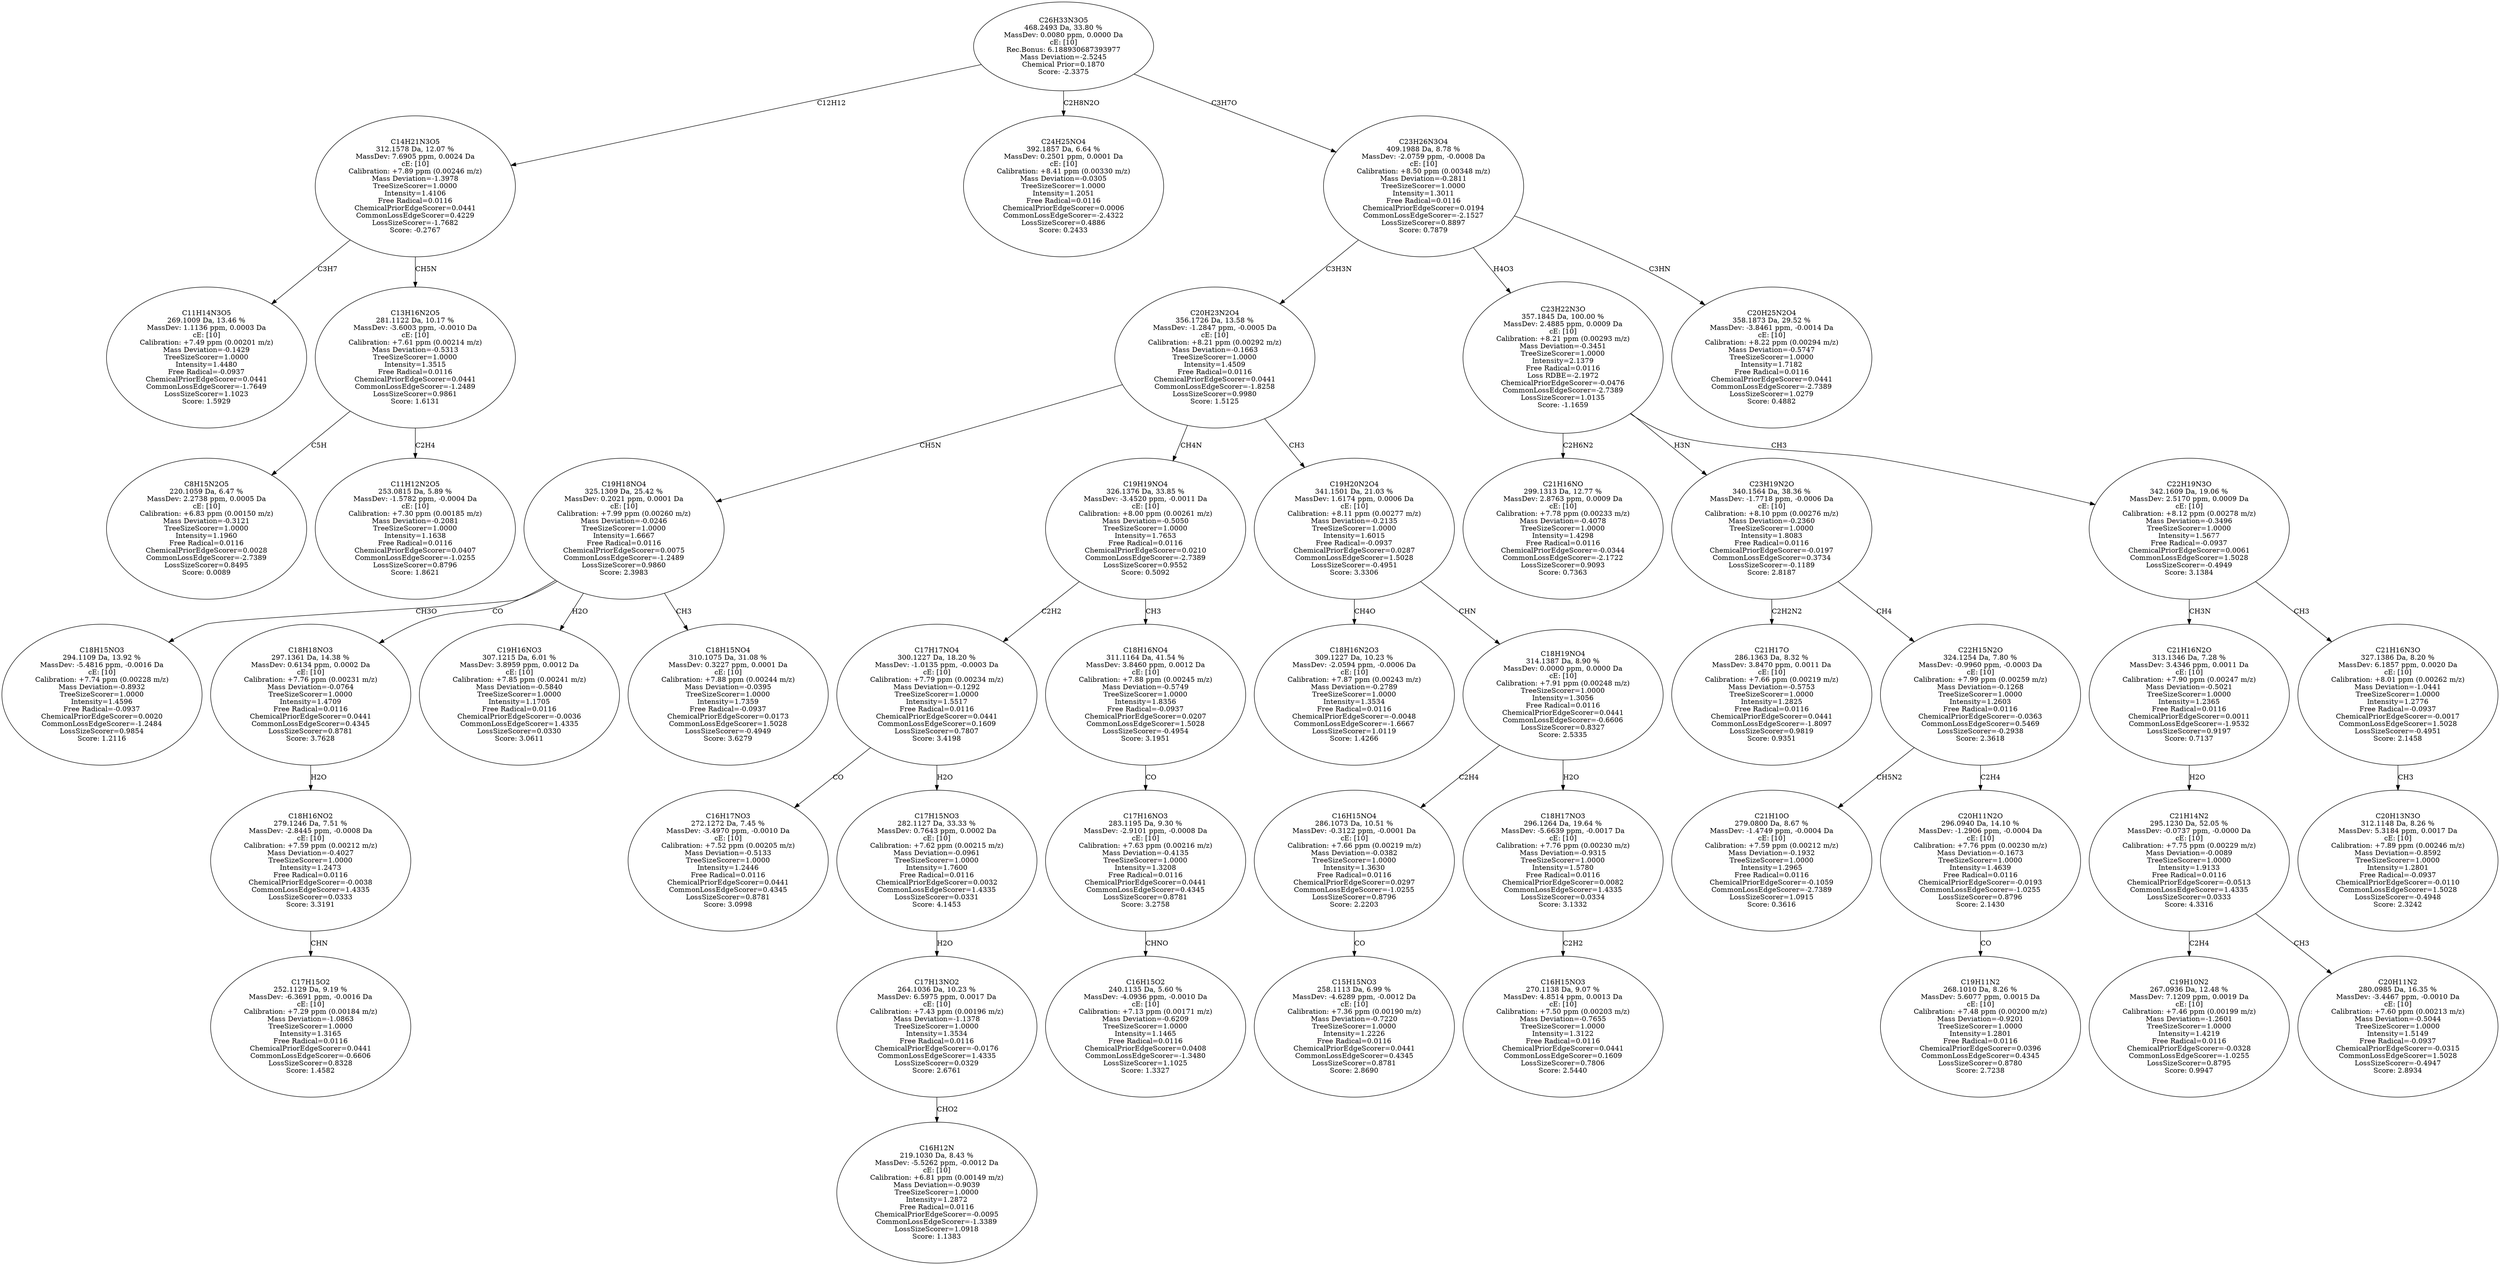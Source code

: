 strict digraph {
v1 [label="C11H14N3O5\n269.1009 Da, 13.46 %\nMassDev: 1.1136 ppm, 0.0003 Da\ncE: [10]\nCalibration: +7.49 ppm (0.00201 m/z)\nMass Deviation=-0.1429\nTreeSizeScorer=1.0000\nIntensity=1.4480\nFree Radical=-0.0937\nChemicalPriorEdgeScorer=0.0441\nCommonLossEdgeScorer=-1.7649\nLossSizeScorer=1.1023\nScore: 1.5929"];
v2 [label="C8H15N2O5\n220.1059 Da, 6.47 %\nMassDev: 2.2738 ppm, 0.0005 Da\ncE: [10]\nCalibration: +6.83 ppm (0.00150 m/z)\nMass Deviation=-0.3121\nTreeSizeScorer=1.0000\nIntensity=1.1960\nFree Radical=0.0116\nChemicalPriorEdgeScorer=0.0028\nCommonLossEdgeScorer=-2.7389\nLossSizeScorer=0.8495\nScore: 0.0089"];
v3 [label="C11H12N2O5\n253.0815 Da, 5.89 %\nMassDev: -1.5782 ppm, -0.0004 Da\ncE: [10]\nCalibration: +7.30 ppm (0.00185 m/z)\nMass Deviation=-0.2081\nTreeSizeScorer=1.0000\nIntensity=1.1638\nFree Radical=0.0116\nChemicalPriorEdgeScorer=0.0407\nCommonLossEdgeScorer=-1.0255\nLossSizeScorer=0.8796\nScore: 1.8621"];
v4 [label="C13H16N2O5\n281.1122 Da, 10.17 %\nMassDev: -3.6003 ppm, -0.0010 Da\ncE: [10]\nCalibration: +7.61 ppm (0.00214 m/z)\nMass Deviation=-0.5313\nTreeSizeScorer=1.0000\nIntensity=1.3515\nFree Radical=0.0116\nChemicalPriorEdgeScorer=0.0441\nCommonLossEdgeScorer=-1.2489\nLossSizeScorer=0.9861\nScore: 1.6131"];
v5 [label="C14H21N3O5\n312.1578 Da, 12.07 %\nMassDev: 7.6905 ppm, 0.0024 Da\ncE: [10]\nCalibration: +7.89 ppm (0.00246 m/z)\nMass Deviation=-1.3978\nTreeSizeScorer=1.0000\nIntensity=1.4106\nFree Radical=0.0116\nChemicalPriorEdgeScorer=0.0441\nCommonLossEdgeScorer=0.4229\nLossSizeScorer=-1.7682\nScore: -0.2767"];
v6 [label="C24H25NO4\n392.1857 Da, 6.64 %\nMassDev: 0.2501 ppm, 0.0001 Da\ncE: [10]\nCalibration: +8.41 ppm (0.00330 m/z)\nMass Deviation=-0.0305\nTreeSizeScorer=1.0000\nIntensity=1.2051\nFree Radical=0.0116\nChemicalPriorEdgeScorer=0.0006\nCommonLossEdgeScorer=-2.4322\nLossSizeScorer=0.4886\nScore: 0.2433"];
v7 [label="C18H15NO3\n294.1109 Da, 13.92 %\nMassDev: -5.4816 ppm, -0.0016 Da\ncE: [10]\nCalibration: +7.74 ppm (0.00228 m/z)\nMass Deviation=-0.8932\nTreeSizeScorer=1.0000\nIntensity=1.4596\nFree Radical=-0.0937\nChemicalPriorEdgeScorer=0.0020\nCommonLossEdgeScorer=-1.2484\nLossSizeScorer=0.9854\nScore: 1.2116"];
v8 [label="C17H15O2\n252.1129 Da, 9.19 %\nMassDev: -6.3691 ppm, -0.0016 Da\ncE: [10]\nCalibration: +7.29 ppm (0.00184 m/z)\nMass Deviation=-1.0863\nTreeSizeScorer=1.0000\nIntensity=1.3165\nFree Radical=0.0116\nChemicalPriorEdgeScorer=0.0441\nCommonLossEdgeScorer=-0.6606\nLossSizeScorer=0.8328\nScore: 1.4582"];
v9 [label="C18H16NO2\n279.1246 Da, 7.51 %\nMassDev: -2.8445 ppm, -0.0008 Da\ncE: [10]\nCalibration: +7.59 ppm (0.00212 m/z)\nMass Deviation=-0.4027\nTreeSizeScorer=1.0000\nIntensity=1.2473\nFree Radical=0.0116\nChemicalPriorEdgeScorer=-0.0038\nCommonLossEdgeScorer=1.4335\nLossSizeScorer=0.0333\nScore: 3.3191"];
v10 [label="C18H18NO3\n297.1361 Da, 14.38 %\nMassDev: 0.6134 ppm, 0.0002 Da\ncE: [10]\nCalibration: +7.76 ppm (0.00231 m/z)\nMass Deviation=-0.0764\nTreeSizeScorer=1.0000\nIntensity=1.4709\nFree Radical=0.0116\nChemicalPriorEdgeScorer=0.0441\nCommonLossEdgeScorer=0.4345\nLossSizeScorer=0.8781\nScore: 3.7628"];
v11 [label="C19H16NO3\n307.1215 Da, 6.01 %\nMassDev: 3.8959 ppm, 0.0012 Da\ncE: [10]\nCalibration: +7.85 ppm (0.00241 m/z)\nMass Deviation=-0.5840\nTreeSizeScorer=1.0000\nIntensity=1.1705\nFree Radical=0.0116\nChemicalPriorEdgeScorer=-0.0036\nCommonLossEdgeScorer=1.4335\nLossSizeScorer=0.0330\nScore: 3.0611"];
v12 [label="C18H15NO4\n310.1075 Da, 31.08 %\nMassDev: 0.3227 ppm, 0.0001 Da\ncE: [10]\nCalibration: +7.88 ppm (0.00244 m/z)\nMass Deviation=-0.0395\nTreeSizeScorer=1.0000\nIntensity=1.7359\nFree Radical=-0.0937\nChemicalPriorEdgeScorer=0.0173\nCommonLossEdgeScorer=1.5028\nLossSizeScorer=-0.4949\nScore: 3.6279"];
v13 [label="C19H18NO4\n325.1309 Da, 25.42 %\nMassDev: 0.2021 ppm, 0.0001 Da\ncE: [10]\nCalibration: +7.99 ppm (0.00260 m/z)\nMass Deviation=-0.0246\nTreeSizeScorer=1.0000\nIntensity=1.6667\nFree Radical=0.0116\nChemicalPriorEdgeScorer=0.0075\nCommonLossEdgeScorer=-1.2489\nLossSizeScorer=0.9860\nScore: 2.3983"];
v14 [label="C16H17NO3\n272.1272 Da, 7.45 %\nMassDev: -3.4970 ppm, -0.0010 Da\ncE: [10]\nCalibration: +7.52 ppm (0.00205 m/z)\nMass Deviation=-0.5133\nTreeSizeScorer=1.0000\nIntensity=1.2446\nFree Radical=0.0116\nChemicalPriorEdgeScorer=0.0441\nCommonLossEdgeScorer=0.4345\nLossSizeScorer=0.8781\nScore: 3.0998"];
v15 [label="C16H12N\n219.1030 Da, 8.43 %\nMassDev: -5.5262 ppm, -0.0012 Da\ncE: [10]\nCalibration: +6.81 ppm (0.00149 m/z)\nMass Deviation=-0.9039\nTreeSizeScorer=1.0000\nIntensity=1.2872\nFree Radical=0.0116\nChemicalPriorEdgeScorer=-0.0095\nCommonLossEdgeScorer=-1.3389\nLossSizeScorer=1.0918\nScore: 1.1383"];
v16 [label="C17H13NO2\n264.1036 Da, 10.23 %\nMassDev: 6.5975 ppm, 0.0017 Da\ncE: [10]\nCalibration: +7.43 ppm (0.00196 m/z)\nMass Deviation=-1.1378\nTreeSizeScorer=1.0000\nIntensity=1.3534\nFree Radical=0.0116\nChemicalPriorEdgeScorer=-0.0176\nCommonLossEdgeScorer=1.4335\nLossSizeScorer=0.0329\nScore: 2.6761"];
v17 [label="C17H15NO3\n282.1127 Da, 33.33 %\nMassDev: 0.7643 ppm, 0.0002 Da\ncE: [10]\nCalibration: +7.62 ppm (0.00215 m/z)\nMass Deviation=-0.0961\nTreeSizeScorer=1.0000\nIntensity=1.7600\nFree Radical=0.0116\nChemicalPriorEdgeScorer=0.0032\nCommonLossEdgeScorer=1.4335\nLossSizeScorer=0.0331\nScore: 4.1453"];
v18 [label="C17H17NO4\n300.1227 Da, 18.20 %\nMassDev: -1.0135 ppm, -0.0003 Da\ncE: [10]\nCalibration: +7.79 ppm (0.00234 m/z)\nMass Deviation=-0.1292\nTreeSizeScorer=1.0000\nIntensity=1.5517\nFree Radical=0.0116\nChemicalPriorEdgeScorer=0.0441\nCommonLossEdgeScorer=0.1609\nLossSizeScorer=0.7807\nScore: 3.4198"];
v19 [label="C16H15O2\n240.1135 Da, 5.60 %\nMassDev: -4.0936 ppm, -0.0010 Da\ncE: [10]\nCalibration: +7.13 ppm (0.00171 m/z)\nMass Deviation=-0.6209\nTreeSizeScorer=1.0000\nIntensity=1.1465\nFree Radical=0.0116\nChemicalPriorEdgeScorer=0.0408\nCommonLossEdgeScorer=-1.3480\nLossSizeScorer=1.1025\nScore: 1.3327"];
v20 [label="C17H16NO3\n283.1195 Da, 9.30 %\nMassDev: -2.9101 ppm, -0.0008 Da\ncE: [10]\nCalibration: +7.63 ppm (0.00216 m/z)\nMass Deviation=-0.4135\nTreeSizeScorer=1.0000\nIntensity=1.3208\nFree Radical=0.0116\nChemicalPriorEdgeScorer=0.0441\nCommonLossEdgeScorer=0.4345\nLossSizeScorer=0.8781\nScore: 3.2758"];
v21 [label="C18H16NO4\n311.1164 Da, 41.54 %\nMassDev: 3.8460 ppm, 0.0012 Da\ncE: [10]\nCalibration: +7.88 ppm (0.00245 m/z)\nMass Deviation=-0.5749\nTreeSizeScorer=1.0000\nIntensity=1.8356\nFree Radical=-0.0937\nChemicalPriorEdgeScorer=0.0207\nCommonLossEdgeScorer=1.5028\nLossSizeScorer=-0.4954\nScore: 3.1951"];
v22 [label="C19H19NO4\n326.1376 Da, 33.85 %\nMassDev: -3.4520 ppm, -0.0011 Da\ncE: [10]\nCalibration: +8.00 ppm (0.00261 m/z)\nMass Deviation=-0.5050\nTreeSizeScorer=1.0000\nIntensity=1.7653\nFree Radical=0.0116\nChemicalPriorEdgeScorer=0.0210\nCommonLossEdgeScorer=-2.7389\nLossSizeScorer=0.9552\nScore: 0.5092"];
v23 [label="C18H16N2O3\n309.1227 Da, 10.23 %\nMassDev: -2.0594 ppm, -0.0006 Da\ncE: [10]\nCalibration: +7.87 ppm (0.00243 m/z)\nMass Deviation=-0.2789\nTreeSizeScorer=1.0000\nIntensity=1.3534\nFree Radical=0.0116\nChemicalPriorEdgeScorer=-0.0048\nCommonLossEdgeScorer=-1.6667\nLossSizeScorer=1.0119\nScore: 1.4266"];
v24 [label="C15H15NO3\n258.1113 Da, 6.99 %\nMassDev: -4.6289 ppm, -0.0012 Da\ncE: [10]\nCalibration: +7.36 ppm (0.00190 m/z)\nMass Deviation=-0.7220\nTreeSizeScorer=1.0000\nIntensity=1.2226\nFree Radical=0.0116\nChemicalPriorEdgeScorer=0.0441\nCommonLossEdgeScorer=0.4345\nLossSizeScorer=0.8781\nScore: 2.8690"];
v25 [label="C16H15NO4\n286.1073 Da, 10.51 %\nMassDev: -0.3122 ppm, -0.0001 Da\ncE: [10]\nCalibration: +7.66 ppm (0.00219 m/z)\nMass Deviation=-0.0382\nTreeSizeScorer=1.0000\nIntensity=1.3630\nFree Radical=0.0116\nChemicalPriorEdgeScorer=0.0297\nCommonLossEdgeScorer=-1.0255\nLossSizeScorer=0.8796\nScore: 2.2203"];
v26 [label="C16H15NO3\n270.1138 Da, 9.07 %\nMassDev: 4.8514 ppm, 0.0013 Da\ncE: [10]\nCalibration: +7.50 ppm (0.00203 m/z)\nMass Deviation=-0.7655\nTreeSizeScorer=1.0000\nIntensity=1.3122\nFree Radical=0.0116\nChemicalPriorEdgeScorer=0.0441\nCommonLossEdgeScorer=0.1609\nLossSizeScorer=0.7806\nScore: 2.5440"];
v27 [label="C18H17NO3\n296.1264 Da, 19.64 %\nMassDev: -5.6639 ppm, -0.0017 Da\ncE: [10]\nCalibration: +7.76 ppm (0.00230 m/z)\nMass Deviation=-0.9315\nTreeSizeScorer=1.0000\nIntensity=1.5780\nFree Radical=0.0116\nChemicalPriorEdgeScorer=0.0082\nCommonLossEdgeScorer=1.4335\nLossSizeScorer=0.0334\nScore: 3.1332"];
v28 [label="C18H19NO4\n314.1387 Da, 8.90 %\nMassDev: 0.0000 ppm, 0.0000 Da\ncE: [10]\nCalibration: +7.91 ppm (0.00248 m/z)\nTreeSizeScorer=1.0000\nIntensity=1.3056\nFree Radical=0.0116\nChemicalPriorEdgeScorer=0.0441\nCommonLossEdgeScorer=-0.6606\nLossSizeScorer=0.8327\nScore: 2.5335"];
v29 [label="C19H20N2O4\n341.1501 Da, 21.03 %\nMassDev: 1.6174 ppm, 0.0006 Da\ncE: [10]\nCalibration: +8.11 ppm (0.00277 m/z)\nMass Deviation=-0.2135\nTreeSizeScorer=1.0000\nIntensity=1.6015\nFree Radical=-0.0937\nChemicalPriorEdgeScorer=0.0287\nCommonLossEdgeScorer=1.5028\nLossSizeScorer=-0.4951\nScore: 3.3306"];
v30 [label="C20H23N2O4\n356.1726 Da, 13.58 %\nMassDev: -1.2847 ppm, -0.0005 Da\ncE: [10]\nCalibration: +8.21 ppm (0.00292 m/z)\nMass Deviation=-0.1663\nTreeSizeScorer=1.0000\nIntensity=1.4509\nFree Radical=0.0116\nChemicalPriorEdgeScorer=0.0441\nCommonLossEdgeScorer=-1.8258\nLossSizeScorer=0.9980\nScore: 1.5125"];
v31 [label="C21H16NO\n299.1313 Da, 12.77 %\nMassDev: 2.8763 ppm, 0.0009 Da\ncE: [10]\nCalibration: +7.78 ppm (0.00233 m/z)\nMass Deviation=-0.4078\nTreeSizeScorer=1.0000\nIntensity=1.4298\nFree Radical=0.0116\nChemicalPriorEdgeScorer=-0.0344\nCommonLossEdgeScorer=-2.1722\nLossSizeScorer=0.9093\nScore: 0.7363"];
v32 [label="C21H17O\n286.1363 Da, 8.32 %\nMassDev: 3.8470 ppm, 0.0011 Da\ncE: [10]\nCalibration: +7.66 ppm (0.00219 m/z)\nMass Deviation=-0.5753\nTreeSizeScorer=1.0000\nIntensity=1.2825\nFree Radical=0.0116\nChemicalPriorEdgeScorer=0.0441\nCommonLossEdgeScorer=-1.8097\nLossSizeScorer=0.9819\nScore: 0.9351"];
v33 [label="C21H10O\n279.0800 Da, 8.67 %\nMassDev: -1.4749 ppm, -0.0004 Da\ncE: [10]\nCalibration: +7.59 ppm (0.00212 m/z)\nMass Deviation=-0.1932\nTreeSizeScorer=1.0000\nIntensity=1.2965\nFree Radical=0.0116\nChemicalPriorEdgeScorer=-0.1059\nCommonLossEdgeScorer=-2.7389\nLossSizeScorer=1.0915\nScore: 0.3616"];
v34 [label="C19H11N2\n268.1010 Da, 8.26 %\nMassDev: 5.6077 ppm, 0.0015 Da\ncE: [10]\nCalibration: +7.48 ppm (0.00200 m/z)\nMass Deviation=-0.9201\nTreeSizeScorer=1.0000\nIntensity=1.2801\nFree Radical=0.0116\nChemicalPriorEdgeScorer=0.0396\nCommonLossEdgeScorer=0.4345\nLossSizeScorer=0.8780\nScore: 2.7238"];
v35 [label="C20H11N2O\n296.0940 Da, 14.10 %\nMassDev: -1.2906 ppm, -0.0004 Da\ncE: [10]\nCalibration: +7.76 ppm (0.00230 m/z)\nMass Deviation=-0.1673\nTreeSizeScorer=1.0000\nIntensity=1.4639\nFree Radical=0.0116\nChemicalPriorEdgeScorer=-0.0193\nCommonLossEdgeScorer=-1.0255\nLossSizeScorer=0.8796\nScore: 2.1430"];
v36 [label="C22H15N2O\n324.1254 Da, 7.80 %\nMassDev: -0.9960 ppm, -0.0003 Da\ncE: [10]\nCalibration: +7.99 ppm (0.00259 m/z)\nMass Deviation=-0.1268\nTreeSizeScorer=1.0000\nIntensity=1.2603\nFree Radical=0.0116\nChemicalPriorEdgeScorer=-0.0363\nCommonLossEdgeScorer=0.5469\nLossSizeScorer=-0.2938\nScore: 2.3618"];
v37 [label="C23H19N2O\n340.1564 Da, 38.36 %\nMassDev: -1.7718 ppm, -0.0006 Da\ncE: [10]\nCalibration: +8.10 ppm (0.00276 m/z)\nMass Deviation=-0.2360\nTreeSizeScorer=1.0000\nIntensity=1.8083\nFree Radical=0.0116\nChemicalPriorEdgeScorer=-0.0197\nCommonLossEdgeScorer=0.3734\nLossSizeScorer=-0.1189\nScore: 2.8187"];
v38 [label="C19H10N2\n267.0936 Da, 12.48 %\nMassDev: 7.1209 ppm, 0.0019 Da\ncE: [10]\nCalibration: +7.46 ppm (0.00199 m/z)\nMass Deviation=-1.2601\nTreeSizeScorer=1.0000\nIntensity=1.4219\nFree Radical=0.0116\nChemicalPriorEdgeScorer=-0.0328\nCommonLossEdgeScorer=-1.0255\nLossSizeScorer=0.8795\nScore: 0.9947"];
v39 [label="C20H11N2\n280.0985 Da, 16.35 %\nMassDev: -3.4467 ppm, -0.0010 Da\ncE: [10]\nCalibration: +7.60 ppm (0.00213 m/z)\nMass Deviation=-0.5044\nTreeSizeScorer=1.0000\nIntensity=1.5149\nFree Radical=-0.0937\nChemicalPriorEdgeScorer=-0.0315\nCommonLossEdgeScorer=1.5028\nLossSizeScorer=-0.4947\nScore: 2.8934"];
v40 [label="C21H14N2\n295.1230 Da, 52.05 %\nMassDev: -0.0737 ppm, -0.0000 Da\ncE: [10]\nCalibration: +7.75 ppm (0.00229 m/z)\nMass Deviation=-0.0089\nTreeSizeScorer=1.0000\nIntensity=1.9133\nFree Radical=0.0116\nChemicalPriorEdgeScorer=-0.0513\nCommonLossEdgeScorer=1.4335\nLossSizeScorer=0.0333\nScore: 4.3316"];
v41 [label="C21H16N2O\n313.1346 Da, 7.28 %\nMassDev: 3.4346 ppm, 0.0011 Da\ncE: [10]\nCalibration: +7.90 ppm (0.00247 m/z)\nMass Deviation=-0.5021\nTreeSizeScorer=1.0000\nIntensity=1.2365\nFree Radical=0.0116\nChemicalPriorEdgeScorer=0.0011\nCommonLossEdgeScorer=-1.9532\nLossSizeScorer=0.9197\nScore: 0.7137"];
v42 [label="C20H13N3O\n312.1148 Da, 8.26 %\nMassDev: 5.3184 ppm, 0.0017 Da\ncE: [10]\nCalibration: +7.89 ppm (0.00246 m/z)\nMass Deviation=-0.8592\nTreeSizeScorer=1.0000\nIntensity=1.2801\nFree Radical=-0.0937\nChemicalPriorEdgeScorer=-0.0110\nCommonLossEdgeScorer=1.5028\nLossSizeScorer=-0.4948\nScore: 2.3242"];
v43 [label="C21H16N3O\n327.1386 Da, 8.20 %\nMassDev: 6.1857 ppm, 0.0020 Da\ncE: [10]\nCalibration: +8.01 ppm (0.00262 m/z)\nMass Deviation=-1.0441\nTreeSizeScorer=1.0000\nIntensity=1.2776\nFree Radical=-0.0937\nChemicalPriorEdgeScorer=-0.0017\nCommonLossEdgeScorer=1.5028\nLossSizeScorer=-0.4951\nScore: 2.1458"];
v44 [label="C22H19N3O\n342.1609 Da, 19.06 %\nMassDev: 2.5170 ppm, 0.0009 Da\ncE: [10]\nCalibration: +8.12 ppm (0.00278 m/z)\nMass Deviation=-0.3496\nTreeSizeScorer=1.0000\nIntensity=1.5677\nFree Radical=-0.0937\nChemicalPriorEdgeScorer=0.0061\nCommonLossEdgeScorer=1.5028\nLossSizeScorer=-0.4949\nScore: 3.1384"];
v45 [label="C23H22N3O\n357.1845 Da, 100.00 %\nMassDev: 2.4885 ppm, 0.0009 Da\ncE: [10]\nCalibration: +8.21 ppm (0.00293 m/z)\nMass Deviation=-0.3451\nTreeSizeScorer=1.0000\nIntensity=2.1379\nFree Radical=0.0116\nLoss RDBE=-2.1972\nChemicalPriorEdgeScorer=-0.0476\nCommonLossEdgeScorer=-2.7389\nLossSizeScorer=1.0135\nScore: -1.1659"];
v46 [label="C20H25N2O4\n358.1873 Da, 29.52 %\nMassDev: -3.8461 ppm, -0.0014 Da\ncE: [10]\nCalibration: +8.22 ppm (0.00294 m/z)\nMass Deviation=-0.5747\nTreeSizeScorer=1.0000\nIntensity=1.7182\nFree Radical=0.0116\nChemicalPriorEdgeScorer=0.0441\nCommonLossEdgeScorer=-2.7389\nLossSizeScorer=1.0279\nScore: 0.4882"];
v47 [label="C23H26N3O4\n409.1988 Da, 8.78 %\nMassDev: -2.0759 ppm, -0.0008 Da\ncE: [10]\nCalibration: +8.50 ppm (0.00348 m/z)\nMass Deviation=-0.2811\nTreeSizeScorer=1.0000\nIntensity=1.3011\nFree Radical=0.0116\nChemicalPriorEdgeScorer=0.0194\nCommonLossEdgeScorer=-2.1527\nLossSizeScorer=0.8897\nScore: 0.7879"];
v48 [label="C26H33N3O5\n468.2493 Da, 33.80 %\nMassDev: 0.0080 ppm, 0.0000 Da\ncE: [10]\nRec.Bonus: 6.188930687393977\nMass Deviation=-2.5245\nChemical Prior=0.1870\nScore: -2.3375"];
v5 -> v1 [label="C3H7"];
v4 -> v2 [label="C5H"];
v4 -> v3 [label="C2H4"];
v5 -> v4 [label="CH5N"];
v48 -> v5 [label="C12H12"];
v48 -> v6 [label="C2H8N2O"];
v13 -> v7 [label="CH3O"];
v9 -> v8 [label="CHN"];
v10 -> v9 [label="H2O"];
v13 -> v10 [label="CO"];
v13 -> v11 [label="H2O"];
v13 -> v12 [label="CH3"];
v30 -> v13 [label="CH5N"];
v18 -> v14 [label="CO"];
v16 -> v15 [label="CHO2"];
v17 -> v16 [label="H2O"];
v18 -> v17 [label="H2O"];
v22 -> v18 [label="C2H2"];
v20 -> v19 [label="CHNO"];
v21 -> v20 [label="CO"];
v22 -> v21 [label="CH3"];
v30 -> v22 [label="CH4N"];
v29 -> v23 [label="CH4O"];
v25 -> v24 [label="CO"];
v28 -> v25 [label="C2H4"];
v27 -> v26 [label="C2H2"];
v28 -> v27 [label="H2O"];
v29 -> v28 [label="CHN"];
v30 -> v29 [label="CH3"];
v47 -> v30 [label="C3H3N"];
v45 -> v31 [label="C2H6N2"];
v37 -> v32 [label="C2H2N2"];
v36 -> v33 [label="CH5N2"];
v35 -> v34 [label="CO"];
v36 -> v35 [label="C2H4"];
v37 -> v36 [label="CH4"];
v45 -> v37 [label="H3N"];
v40 -> v38 [label="C2H4"];
v40 -> v39 [label="CH3"];
v41 -> v40 [label="H2O"];
v44 -> v41 [label="CH3N"];
v43 -> v42 [label="CH3"];
v44 -> v43 [label="CH3"];
v45 -> v44 [label="CH3"];
v47 -> v45 [label="H4O3"];
v47 -> v46 [label="C3HN"];
v48 -> v47 [label="C3H7O"];
}
